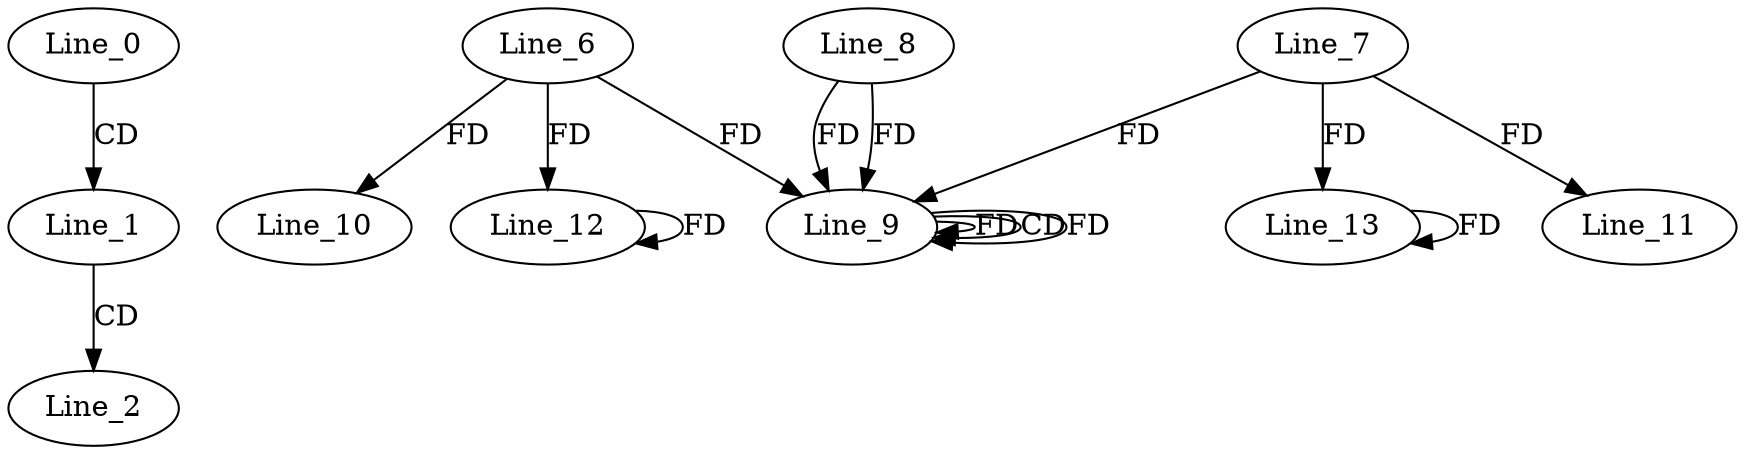 digraph G {
  Line_0;
  Line_1;
  Line_2;
  Line_9;
  Line_8;
  Line_9;
  Line_6;
  Line_9;
  Line_9;
  Line_7;
  Line_10;
  Line_11;
  Line_12;
  Line_13;
  Line_0 -> Line_1 [ label="CD" ];
  Line_1 -> Line_2 [ label="CD" ];
  Line_9 -> Line_9 [ label="FD" ];
  Line_8 -> Line_9 [ label="FD" ];
  Line_6 -> Line_9 [ label="FD" ];
  Line_9 -> Line_9 [ label="CD" ];
  Line_7 -> Line_9 [ label="FD" ];
  Line_9 -> Line_9 [ label="FD" ];
  Line_8 -> Line_9 [ label="FD" ];
  Line_6 -> Line_10 [ label="FD" ];
  Line_7 -> Line_11 [ label="FD" ];
  Line_6 -> Line_12 [ label="FD" ];
  Line_12 -> Line_12 [ label="FD" ];
  Line_7 -> Line_13 [ label="FD" ];
  Line_13 -> Line_13 [ label="FD" ];
}
